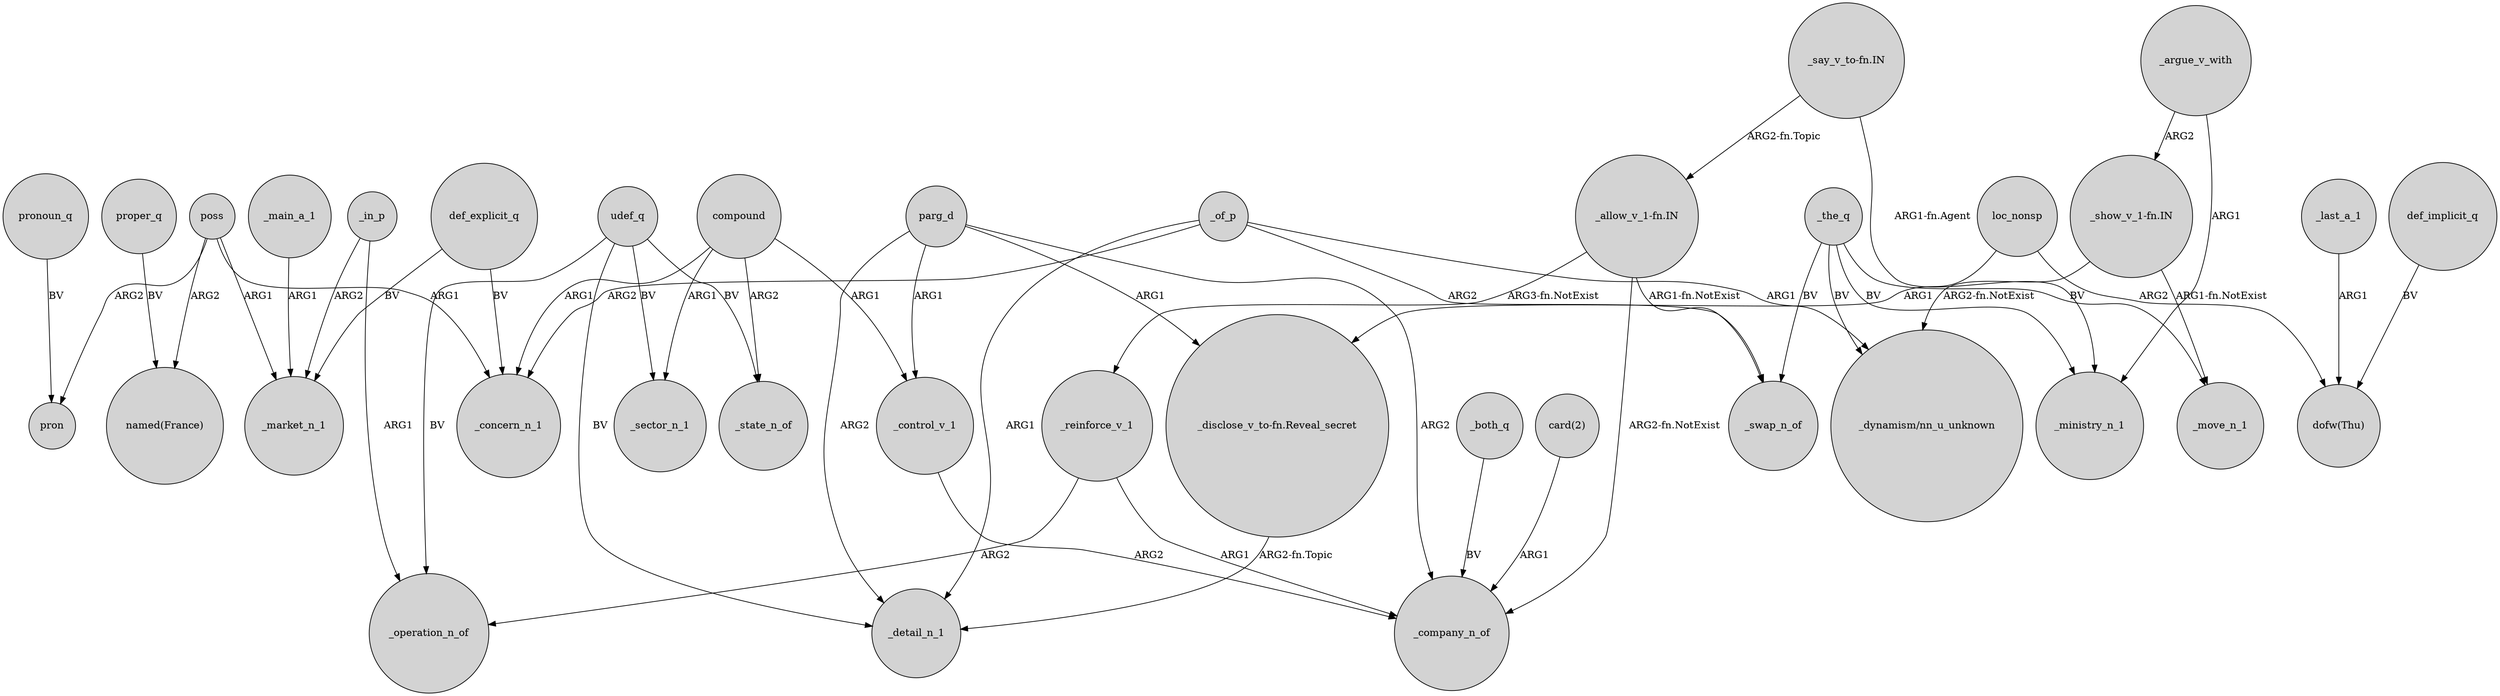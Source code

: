 digraph {
	node [shape=circle style=filled]
	_of_p -> _concern_n_1 [label=ARG2]
	poss -> pron [label=ARG2]
	def_explicit_q -> _concern_n_1 [label=BV]
	parg_d -> _detail_n_1 [label=ARG2]
	compound -> _sector_n_1 [label=ARG1]
	"_allow_v_1-fn.IN" -> _swap_n_of [label="ARG1-fn.NotExist"]
	_argue_v_with -> _ministry_n_1 [label=ARG1]
	_of_p -> _detail_n_1 [label=ARG1]
	compound -> _control_v_1 [label=ARG1]
	udef_q -> _state_n_of [label=BV]
	"_allow_v_1-fn.IN" -> _company_n_of [label="ARG2-fn.NotExist"]
	_the_q -> _ministry_n_1 [label=BV]
	proper_q -> "named(France)" [label=BV]
	_reinforce_v_1 -> _operation_n_of [label=ARG2]
	compound -> _state_n_of [label=ARG2]
	parg_d -> _control_v_1 [label=ARG1]
	_control_v_1 -> _company_n_of [label=ARG2]
	def_explicit_q -> _market_n_1 [label=BV]
	_last_a_1 -> "dofw(Thu)" [label=ARG1]
	_the_q -> _move_n_1 [label=BV]
	"_show_v_1-fn.IN" -> _move_n_1 [label="ARG1-fn.NotExist"]
	poss -> "named(France)" [label=ARG2]
	udef_q -> _sector_n_1 [label=BV]
	poss -> _market_n_1 [label=ARG1]
	parg_d -> "_disclose_v_to-fn.Reveal_secret" [label=ARG1]
	"_say_v_to-fn.IN" -> "_allow_v_1-fn.IN" [label="ARG2-fn.Topic"]
	pronoun_q -> pron [label=BV]
	"_disclose_v_to-fn.Reveal_secret" -> _detail_n_1 [label="ARG2-fn.Topic"]
	"_allow_v_1-fn.IN" -> _reinforce_v_1 [label="ARG3-fn.NotExist"]
	def_implicit_q -> "dofw(Thu)" [label=BV]
	_both_q -> _company_n_of [label=BV]
	"_show_v_1-fn.IN" -> "_dynamism/nn_u_unknown" [label="ARG2-fn.NotExist"]
	poss -> _concern_n_1 [label=ARG1]
	loc_nonsp -> "_disclose_v_to-fn.Reveal_secret" [label=ARG1]
	parg_d -> _company_n_of [label=ARG2]
	_of_p -> "_dynamism/nn_u_unknown" [label=ARG1]
	loc_nonsp -> "dofw(Thu)" [label=ARG2]
	"card(2)" -> _company_n_of [label=ARG1]
	_in_p -> _operation_n_of [label=ARG1]
	_in_p -> _market_n_1 [label=ARG2]
	_main_a_1 -> _market_n_1 [label=ARG1]
	_the_q -> "_dynamism/nn_u_unknown" [label=BV]
	_the_q -> _swap_n_of [label=BV]
	_argue_v_with -> "_show_v_1-fn.IN" [label=ARG2]
	udef_q -> _detail_n_1 [label=BV]
	_reinforce_v_1 -> _company_n_of [label=ARG1]
	_of_p -> _swap_n_of [label=ARG2]
	udef_q -> _operation_n_of [label=BV]
	compound -> _concern_n_1 [label=ARG1]
	"_say_v_to-fn.IN" -> _ministry_n_1 [label="ARG1-fn.Agent"]
}
